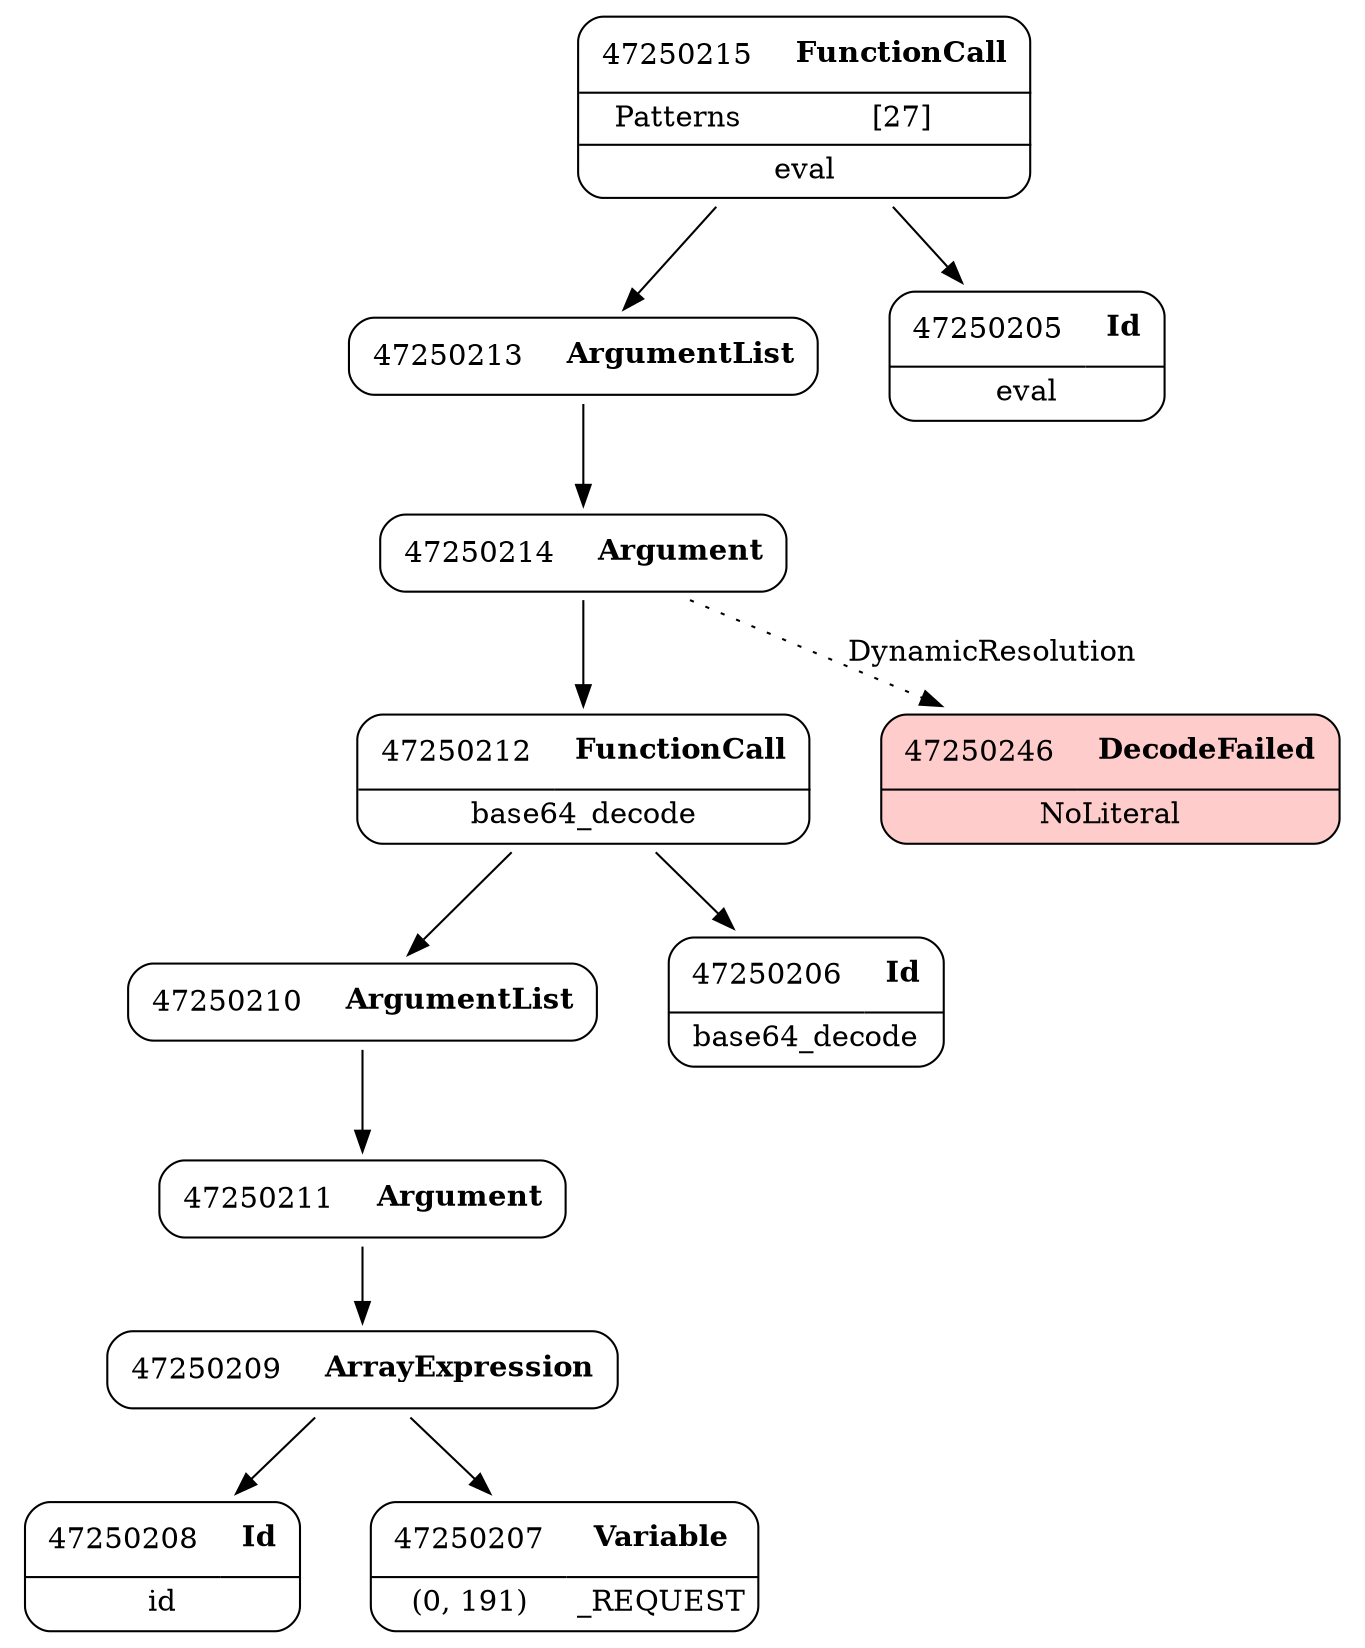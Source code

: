 digraph ast {
node [shape=none];
47250208 [label=<<TABLE border='1' cellspacing='0' cellpadding='10' style='rounded' ><TR><TD border='0'>47250208</TD><TD border='0'><B>Id</B></TD></TR><HR/><TR><TD border='0' cellpadding='5' colspan='2'>id</TD></TR></TABLE>>];
47250209 [label=<<TABLE border='1' cellspacing='0' cellpadding='10' style='rounded' ><TR><TD border='0'>47250209</TD><TD border='0'><B>ArrayExpression</B></TD></TR></TABLE>>];
47250209 -> 47250207 [weight=2];
47250209 -> 47250208 [weight=2];
47250210 [label=<<TABLE border='1' cellspacing='0' cellpadding='10' style='rounded' ><TR><TD border='0'>47250210</TD><TD border='0'><B>ArgumentList</B></TD></TR></TABLE>>];
47250210 -> 47250211 [weight=2];
47250211 [label=<<TABLE border='1' cellspacing='0' cellpadding='10' style='rounded' ><TR><TD border='0'>47250211</TD><TD border='0'><B>Argument</B></TD></TR></TABLE>>];
47250211 -> 47250209 [weight=2];
47250212 [label=<<TABLE border='1' cellspacing='0' cellpadding='10' style='rounded' ><TR><TD border='0'>47250212</TD><TD border='0'><B>FunctionCall</B></TD></TR><HR/><TR><TD border='0' cellpadding='5' colspan='2'>base64_decode</TD></TR></TABLE>>];
47250212 -> 47250206 [weight=2];
47250212 -> 47250210 [weight=2];
47250213 [label=<<TABLE border='1' cellspacing='0' cellpadding='10' style='rounded' ><TR><TD border='0'>47250213</TD><TD border='0'><B>ArgumentList</B></TD></TR></TABLE>>];
47250213 -> 47250214 [weight=2];
47250214 [label=<<TABLE border='1' cellspacing='0' cellpadding='10' style='rounded' ><TR><TD border='0'>47250214</TD><TD border='0'><B>Argument</B></TD></TR></TABLE>>];
47250214 -> 47250212 [weight=2];
47250214 -> 47250246 [style=dotted,label=DynamicResolution];
47250246 [label=<<TABLE border='1' cellspacing='0' cellpadding='10' style='rounded' bgcolor='#FFCCCC' ><TR><TD border='0'>47250246</TD><TD border='0'><B>DecodeFailed</B></TD></TR><HR/><TR><TD border='0' cellpadding='5' colspan='2'>NoLiteral</TD></TR></TABLE>>];
47250215 [label=<<TABLE border='1' cellspacing='0' cellpadding='10' style='rounded' ><TR><TD border='0'>47250215</TD><TD border='0'><B>FunctionCall</B></TD></TR><HR/><TR><TD border='0' cellpadding='5'>Patterns</TD><TD border='0' cellpadding='5'>[27]</TD></TR><HR/><TR><TD border='0' cellpadding='5' colspan='2'>eval</TD></TR></TABLE>>];
47250215 -> 47250205 [weight=2];
47250215 -> 47250213 [weight=2];
47250205 [label=<<TABLE border='1' cellspacing='0' cellpadding='10' style='rounded' ><TR><TD border='0'>47250205</TD><TD border='0'><B>Id</B></TD></TR><HR/><TR><TD border='0' cellpadding='5' colspan='2'>eval</TD></TR></TABLE>>];
47250206 [label=<<TABLE border='1' cellspacing='0' cellpadding='10' style='rounded' ><TR><TD border='0'>47250206</TD><TD border='0'><B>Id</B></TD></TR><HR/><TR><TD border='0' cellpadding='5' colspan='2'>base64_decode</TD></TR></TABLE>>];
47250207 [label=<<TABLE border='1' cellspacing='0' cellpadding='10' style='rounded' ><TR><TD border='0'>47250207</TD><TD border='0'><B>Variable</B></TD></TR><HR/><TR><TD border='0' cellpadding='5'>(0, 191)</TD><TD border='0' cellpadding='5'>_REQUEST</TD></TR></TABLE>>];
}
